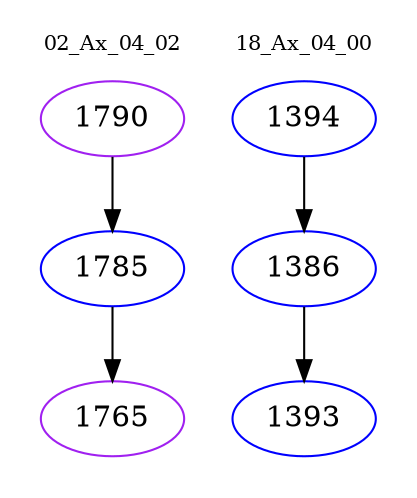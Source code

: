 digraph{
subgraph cluster_0 {
color = white
label = "02_Ax_04_02";
fontsize=10;
T0_1790 [label="1790", color="purple"]
T0_1790 -> T0_1785 [color="black"]
T0_1785 [label="1785", color="blue"]
T0_1785 -> T0_1765 [color="black"]
T0_1765 [label="1765", color="purple"]
}
subgraph cluster_1 {
color = white
label = "18_Ax_04_00";
fontsize=10;
T1_1394 [label="1394", color="blue"]
T1_1394 -> T1_1386 [color="black"]
T1_1386 [label="1386", color="blue"]
T1_1386 -> T1_1393 [color="black"]
T1_1393 [label="1393", color="blue"]
}
}
